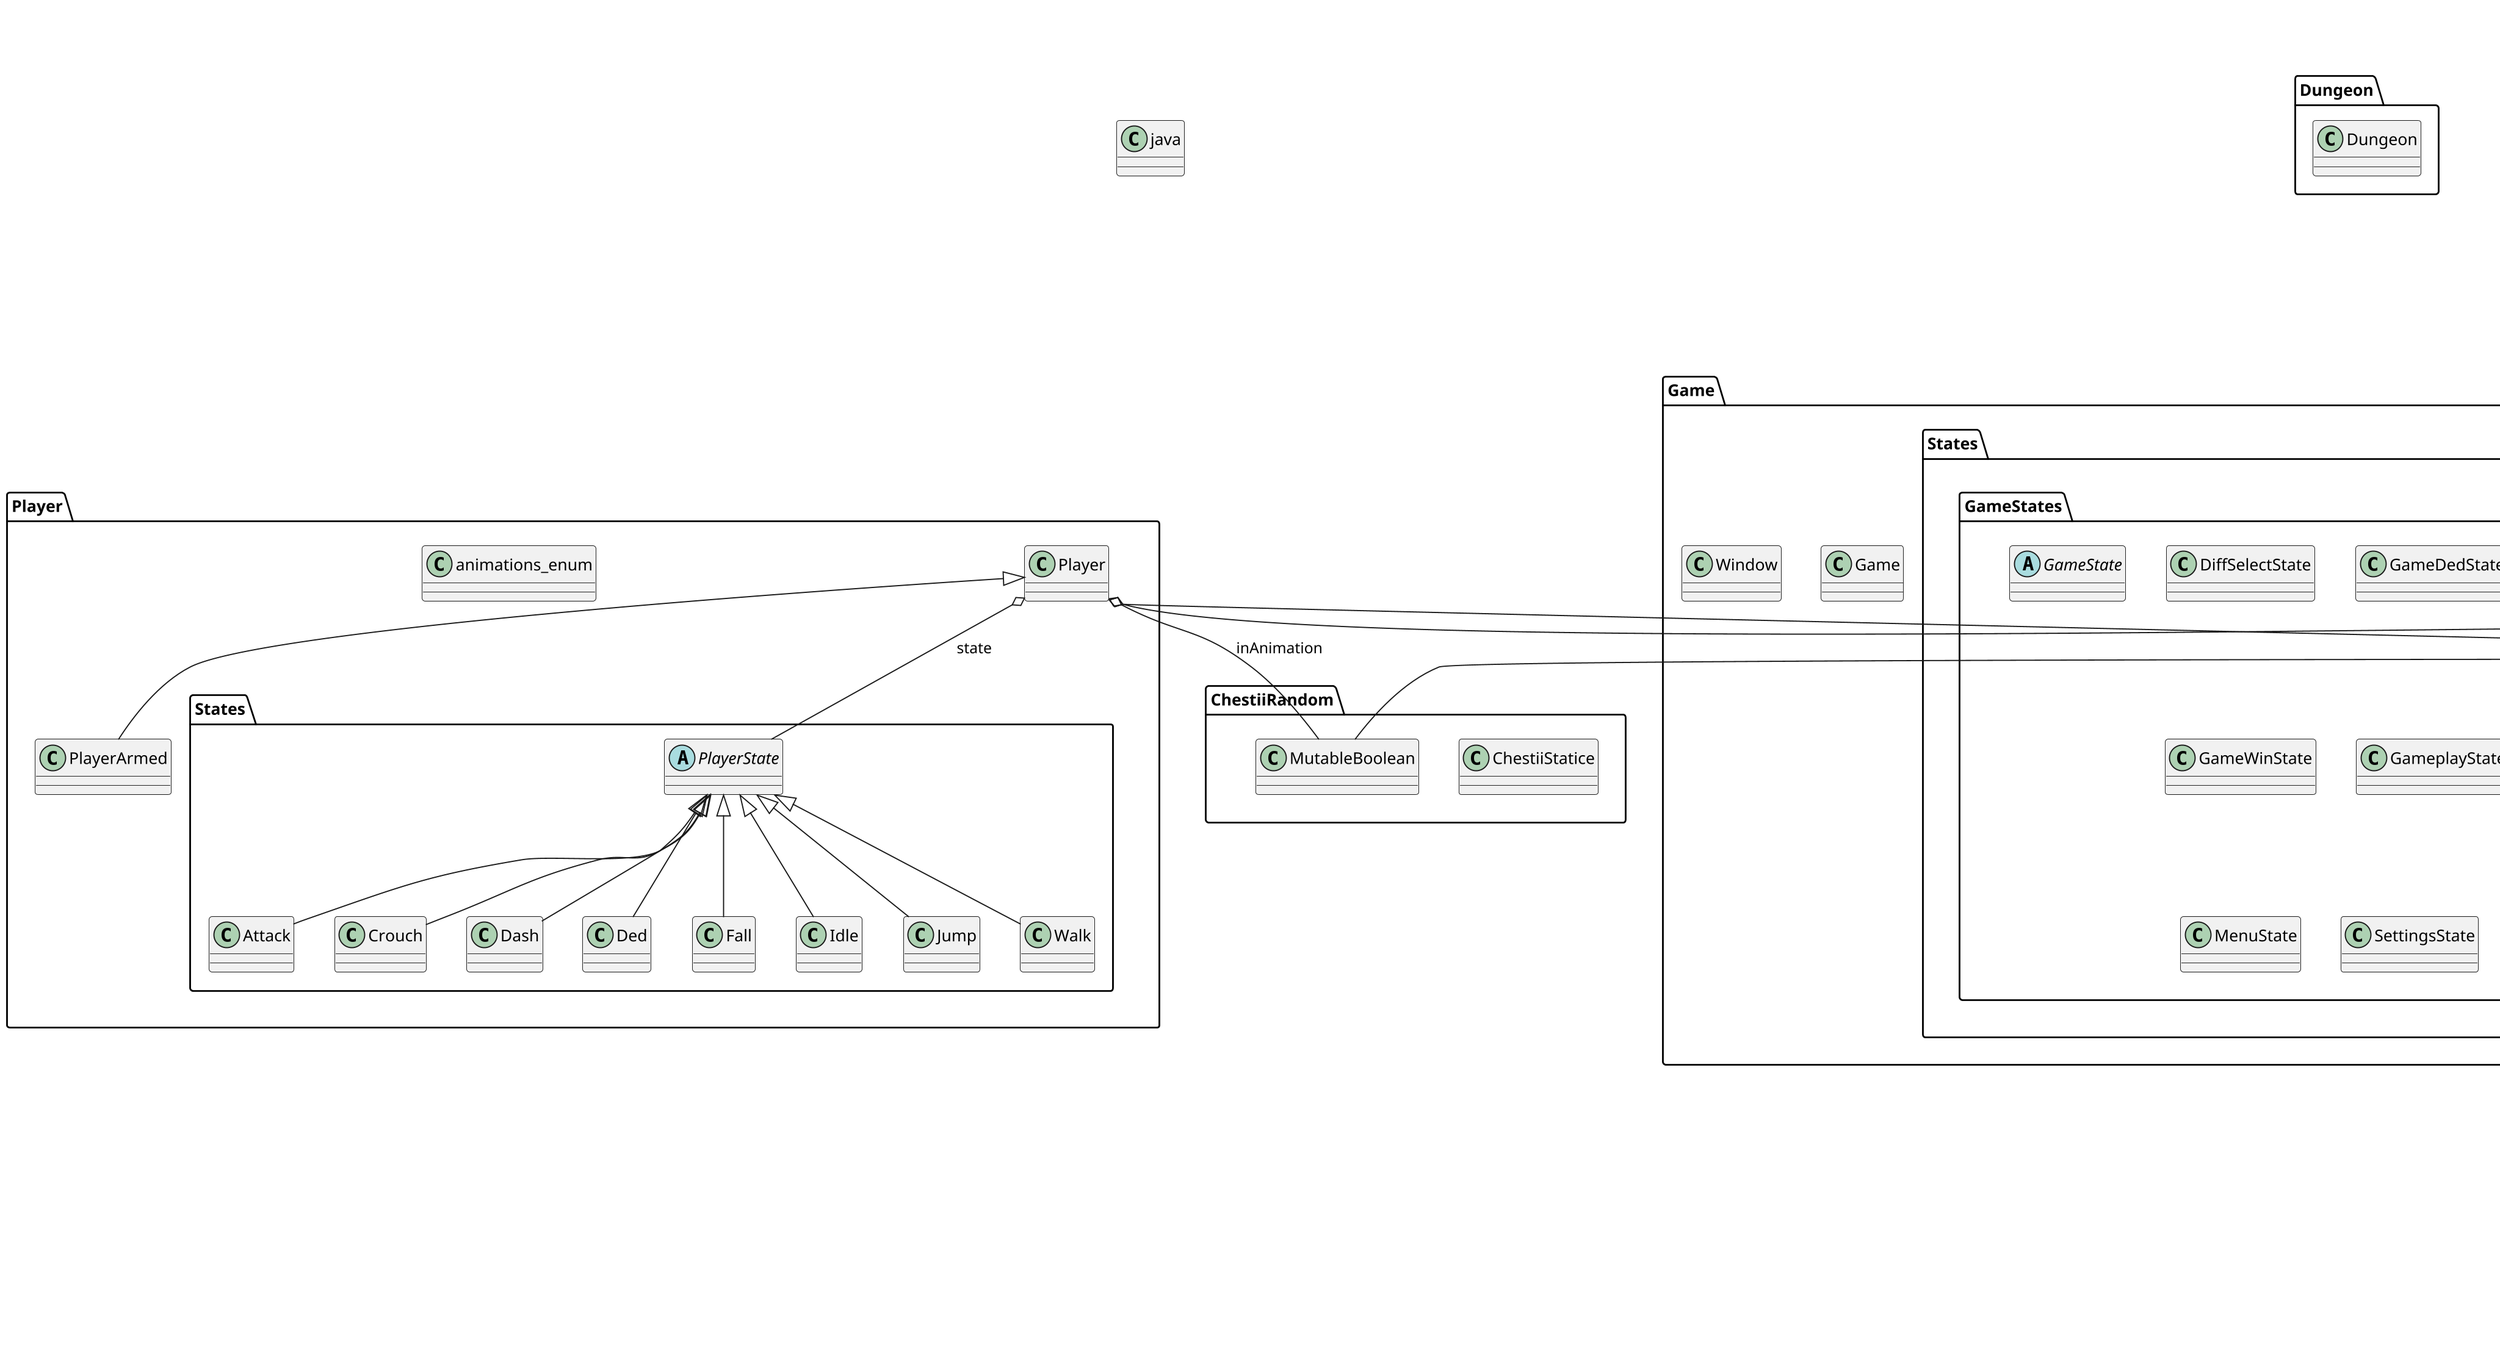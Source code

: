 @startuml

title FirstDungeon Diagramm\n

  namespace ChestiiRandom {
    class ChestiiRandom.ChestiiStatice {
    }
  }
  

  namespace ChestiiRandom {
    class ChestiiRandom.MutableBoolean {
    }
  }
  

  namespace Dungeon {
    class Dungeon.Dungeon {
    }
  }
  

  namespace Enemies {
    class Enemies.Ciuperca {
    }
  }
  

  namespace Enemies {
    abstract class Enemies.Enemy {
    }
  }
  

  namespace Enemies {
    class Enemies.Eye {
    }
  }
  

  namespace Enemies {
    class Enemies.Goblin {
    }
  }
  

  namespace Enemies {
    class Enemies.Scheletron {
    }
  }
  

  namespace Enemies {
    class Enemies.Slime {
    }
  }
  

  namespace Enemies {
    namespace States {
      class Enemies.States.Attack {
      }
    }
  }
  

  namespace Enemies {
    namespace States {
      abstract class Enemies.States.EnemyState {
      }
    }
  }
  

  namespace Enemies {
    namespace States {
      class Enemies.States.Follow {
      }
    }
  }
  

  namespace Enemies {
    namespace States {
      class Enemies.States.GoToStart {
      }
    }
  }
  

  namespace Enemies {
    namespace States {
      class Enemies.States.Patrol {
      }
    }
  }
  

  namespace Enemies {
    class Enemies.animations_enemy_enum {
    }
  }
  

  namespace GUI.Commands {
    class GUI.Commands.BackCommand {
    }
  }
  

  namespace GUI.Commands {
    interface GUI.Commands.CheckBoxCommand {
    }
  }
  

  namespace GUI.Commands {
    interface GUI.Commands.Command {
    }
  }
  

  namespace GUI.Commands {
    class GUI.Commands.EasyCommand {
    }
  }
  

  namespace GUI.Commands {
    class GUI.Commands.HardCommand {
    }
  }
  

  namespace GUI.Commands {
    class GUI.Commands.LoadCommand {
    }
  }
  

  namespace GUI.Commands {
    class GUI.Commands.MusicOnCommand {
    }
  }
  

  namespace GUI.Commands {
    class GUI.Commands.NothingCommand {
    }
  }
  

  namespace GUI.Commands {
    class GUI.Commands.PausePanelCommand {
    }
  }
  

  namespace GUI.Commands {
    class GUI.Commands.QuitCommand {
    }
  }
  

  namespace GUI.Commands {
    class GUI.Commands.SaveComand {
    }
  }
  

  namespace GUI.Commands {
    class GUI.Commands.SoundOnCommand {
    }
  }
  

  namespace GUI.Commands {
    class GUI.Commands.ToDiffPanelCommand {
    }
  }
  

  namespace GUI.Commands {
    class GUI.Commands.ToGameCommand {
    }
  }
  

  namespace GUI.Commands {
    class GUI.Commands.ToLeaderBoardCommand {
    }
  }
  

  namespace GUI.Commands {
    class GUI.Commands.ToMenuCommand {
    }
  }
  

  namespace GUI.Commands {
    class GUI.Commands.ToSettingsCommand {
    }
  }

  namespace GUI.Elements {
    class GUI.Elements.Button {
    }
  }
  

  namespace GUI.Elements {
    class GUI.Elements.CheckBox {
    }
  }
  

  namespace GUI.Elements {
    class GUI.Elements.Imagine {
    }
  }
  

  namespace GUI.Elements {
    interface GUI.Elements.Interactable {
    }
  }
  

  namespace GUI.Elements {
    class GUI.Elements.MenuParallax {
    }
  }
  

  namespace GUI.Elements {
    class GUI.Elements.Panou {
    }
  }
  

  namespace GUI.Elements {
    class GUI.Elements.ScorePanel {
    }
  }
  

  namespace GUI.Elements {
    class GUI.Elements.StatsBar {
    }
  }
  

  namespace GUI.Elements {
    class GUI.Elements.Text {
    }
  }
  

  namespace GUI.Elements {
    abstract class GUI.Elements.UI_Elemenent {
    }
  }
  

  namespace Game {
    class Game.Game {
    }
  }
  

  namespace Game {
    class Game.Window {
    }
  }
  

  namespace Game {
    namespace bject {
      class GameObject.Comoara {
      }
    }
  }
  

  namespace Game {
    namespace bject {
      abstract class GameObject.GameObject {
      }
    }
  }
  

  namespace Game {
    namespace bject {
      enum ID {
      }
    }
  }
  

  namespace Game {
    namespace bject {
      class GameObject.Inima {
      }
    }
  }
  

  namespace Game {
    namespace bject {
      class GameObject.SpeechBubbles {
      }
    }
  }
  

  namespace Game {
    namespace States {
      class GameStates.DiffSelectState {
      }
    }
  }
  

  namespace Game {
    namespace States {
      class GameStates.GameDedState {
      }
    }
  }
  

  namespace Game {
    namespace States {
      class GameStates.GamePausedState {
      }
    }
  }
  

  namespace Game {
    namespace States {
      abstract class GameStates.GameState {
      }
    }
  }
  

  namespace Game {
    namespace States {
      class GameStates.GameWinState {
      }
    }
  }
  

  namespace Game {
    namespace States {
      class GameStates.GameplayState {
      }
    }
  }
  

  namespace Game {
    namespace States {
      class GameStates.LeaderboardState {
      }
    }
  }
  

  namespace Game {
    namespace States {
      class GameStates.MenuState {
      }
    }
  }
  

  namespace Game {
    namespace States {
      class GameStates.SettingsState {
      }
    }
  }
  

  namespace Input {
    enum KeyEnum {
    }
  }
  

  namespace Input {
    class Input.KeyInput {
    }
  }
  

  namespace Input {
    class Input.MouseListener {
    }
  }
  

  namespace Player {
    class Player.Player {
    }
  }
  

  namespace Player {
    class Player.PlayerArmed {
    }
  }
  

  namespace Player {
    namespace States {
      class Player.States.Attack {
      }
    }
  }
  

  namespace Player {
    namespace States {
      class Player.States.Crouch {
      }
    }
  }
  

  namespace Player {
    namespace States {
      class Player.States.Dash {
      }
    }
  }
  

  namespace Player {
    namespace States {
      class Player.States.Ded {
      }
    }
  }
  

  namespace Player {
    namespace States {
      class Player.States.Fall {
      }
    }
  }
  

  namespace Player {
    namespace States {
      class Player.States.Idle {
      }
    }
  }
  

  namespace Player {
    namespace States {
      class Player.States.Jump {
      }
    }
  }
  

  namespace Player {
    namespace States {
      abstract class Player.States.PlayerState {
      }
    }
  }
  

  namespace Player {
    namespace States {
      class Player.States.Walk {
      }
    }
  }
  

  namespace Player {
    class Player.animations_enum {
    }
  }
  

  namespace Room {
    abstract class Room.Room {
    }
  }
  

  namespace Room {
    class Room.RoomInterior {
    }
  }
  

  namespace Room {
    class Room.RoomOutdoor {
    }
  }
  

  namespace SQLite {
    class SQLite.NotLoadedException {
    }
  }
  

  namespace SQLite {
    class SQLite.SQLite {
    }
  }
  

  namespace SoundTrack {
    class SoundTrack.Music {
    }
  }
  

  namespace SoundTrack {
    class SoundTrack.SoundManager {
    }
  }
  

  namespace SpriteSheet {
    class SpriteSheet.Animation {
    }
  }
  

  namespace SpriteSheet {
    class SpriteSheet.ImageLoader {
    }
  }
  

  namespace SpriteSheet {
    class SpriteSheet.MapSheet {
    }
  }
  

  namespace SpriteSheet {
    class SpriteSheet.SpriteSheet {
    }
  }
  

  namespace SpriteSheet {
    class SpriteSheet.Tile {
    }
  }

scale 1.9

  GUI.Commands.SoundOnCommand -[hidden]down--> GUI.Commands.SaveComand
  GUI.Commands--[hidden]up-->GameState
  Player--[hidden]up-->GUI.Elements
  SpriteSheet --[hidden]up--> GUI.Commands
  SpriteSheet --[hidden]right--> Enemies
  Enemies --[hidden]left--> GameObject
  Enemies --[hidden]up--> GUI.Elements
  Enemies --[hidden]left--> SpriteSheet
  Enemies --[hidden]down--> GameState
  GameObject--[hidden]left--> Player
  GameState--[hidden]left-->ChestiiRandom
  Player--[hidden]down-->ChestiiRandom
  Player--[hidden]up-->java
  GameState--[hidden]down-->SQLite
  GameObject --[hidden]right--> GUI.Elements
  Enemies --[hidden]down--> GUI.Commands
  GUI.Elements --[hidden]left--> GameState
  GUI.Elements --[hidden]up--> GUI.Commands
  Room --[hidden]--> SQLite
  Room --[hidden]--> java.awt.event
  java.lang --[hidden]--> SQLite
  GUI.Elements --[hidden]up--> GameStates
  Enemies.Ciuperca -up-|> Enemies.Enemy
  Enemies.Enemy -up-|> GameObject.GameObject
  Enemies.Enemy o-- SpriteSheet.Animation : currentAnimation
  Enemies.Enemy o-- ChestiiRandom.MutableBoolean : inAnimation
  Enemies.Enemy o-- Enemies.States.EnemyState : state
  Enemies.Eye -up-|> Enemies.Enemy
  Enemies.Goblin -up-|> Enemies.Enemy
  Enemies.Scheletron -up-|> Enemies.Enemy
  Enemies.Slime -up-|> Enemies.Enemy
  Enemies.States.Attack -up-|> Enemies.States.EnemyState
  Enemies.States.EnemyState o-- Enemies.Enemy : thisEnemy
  Enemies.States.Follow -up-|> Enemies.States.EnemyState
  Enemies.States.GoToStart -up-|> Enemies.States.EnemyState
  Enemies.States.Patrol -up-|> Enemies.States.EnemyState
  GUI.Commands.BackCommand .up.|> GUI.Commands.Command
  GUI.Commands.EasyCommand .up.|> GUI.Commands.Command
  GUI.Commands.HardCommand .up.|> GUI.Commands.Command
  GUI.Commands.LoadCommand .up.|> GUI.Commands.Command
  GUI.Commands.MusicOnCommand .up.|> GUI.Commands.CheckBoxCommand
  GUI.Commands.NothingCommand .up.|> GUI.Commands.Command
  GUI.Commands.PausePanelCommand .up.|> GUI.Commands.Command
  GUI.Commands.QuitCommand .up.|> GUI.Commands.Command
  GUI.Commands.SaveComand .up.|> GUI.Commands.Command
  GUI.Commands.SoundOnCommand .up.|> GUI.Commands.CheckBoxCommand
  GUI.Commands.ToDiffPanelCommand .up.|> GUI.Commands.Command
  GUI.Commands.ToGameCommand .up.|> GUI.Commands.Command
  GUI.Commands.ToLeaderBoardCommand .up.|> GUI.Commands.Command
  GUI.Commands.ToMenuCommand .up.|> GUI.Commands.Command
  GUI.Commands.ToSettingsCommand .up.|> GUI.Commands.Command
  GUI.Elements.Button .up.|> GUI.Elements.Interactable
  GUI.Elements.Button -up-|> GUI.Elements.UI_Elemenent
  GUI.Elements.Button o-- GUI.Commands.Command : command
  GUI.Elements.CheckBox .up.|> GUI.Elements.Interactable
  GUI.Elements.CheckBox -up-|> GUI.Elements.UI_Elemenent
  GUI.Elements.CheckBox o-- GUI.Commands.CheckBoxCommand : comand
  GUI.Elements.CheckBox o-- GUI.Elements.Text : text
  GUI.Elements.Imagine -up-|> GUI.Elements.UI_Elemenent
  GUI.Elements.MenuParallax -up-|> GUI.Elements.UI_Elemenent
  GUI.Elements.Panou -up-|> GUI.Elements.UI_Elemenent
  GUI.Elements.ScorePanel -up-|> GUI.Elements.Panou
  GUI.Elements.StatsBar -up-|> GUI.Elements.UI_Elemenent
  GUI.Elements.Text -up-|> GUI.Elements.UI_Elemenent
  Game.Game .up.|> java.lang.Runnable
  Game.Game -up-|> java.awt.Canvas
  GameObject.Comoara -up-|> GameObject.GameObject
  GameObject.Comoara o-- SpriteSheet.Animation : animation
  GameObject.Comoara o-- ChestiiRandom.MutableBoolean : inAnimation
  GameObject.GameObject o-- GameObject.ID : id
  GameObject.Inima -up-|> GameObject.GameObject
  GameObject.SpeechBubbles -up-|> GameObject.GameObject
  GameStates.DiffSelectState -up-|> GameStates.GameState
  GameStates.GameDedState -up-|> GameStates.GameplayState
  GameStates.GamePausedState -up-|> GameStates.GameplayState
  GameStates.GameWinState -up-|> GameStates.GameState
  GameStates.GameplayState -up-|> GameStates.GameState
  GameStates.GameplayState o-- GUI.Elements.Text : scoreText
  GameStates.LeaderboardState -up-|> GameStates.GameState
  GameStates.MenuState -up-|> GameStates.GameState
  GameStates.SettingsState -up-|> GameStates.GameState
  Input.KeyInput -up-|> java.awt.event.KeyAdapter
  Input.MouseListener .up.|> java.awt.event.MouseListener
  Player.Player -up-|> GameObject.GameObject
  Player.Player o-- SpriteSheet.Animation : currentAnimation
  Player.Player o-- ChestiiRandom.MutableBoolean : inAnimation
  Player.Player o-- Player.States.PlayerState : state
  Player.Player o-- GUI.Elements.StatsBar : statsBar
  Player.PlayerArmed -up-|> Player.Player
  Player.States.Attack -up-|> Player.States.PlayerState
  Player.States.Crouch -up-|> Player.States.PlayerState
  Player.States.Dash -up-|> Player.States.PlayerState
  Player.States.Ded -up-|> Player.States.PlayerState
  Player.States.Fall -up-|> Player.States.PlayerState
  Player.States.Idle -up-|> Player.States.PlayerState
  Player.States.Jump -up-|> Player.States.PlayerState
  Player.States.Walk -up-|> Player.States.PlayerState
  Room.RoomInterior -up-|> Room.Room
  Room.RoomOutdoor -up-|> Room.Room
  SoundTrack.Music .up.|> java.lang.Runnable
  SoundTrack.SoundManager .up.|> java.lang.Runnable
  SpriteSheet.MapSheet -up-|> SpriteSheet.SpriteSheet


right footer


PlantUML diagram generated by SketchIt! (https://bitbucket.org/pmesmeur/sketch.it)
For more information about this tool, please contact philippe.mesmeur@gmail.com
endfooter

@enduml
